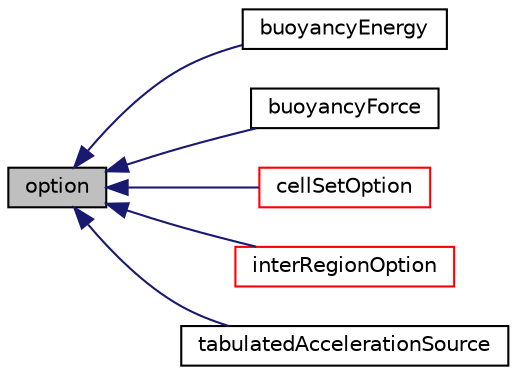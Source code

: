 digraph "option"
{
  bgcolor="transparent";
  edge [fontname="Helvetica",fontsize="10",labelfontname="Helvetica",labelfontsize="10"];
  node [fontname="Helvetica",fontsize="10",shape=record];
  rankdir="LR";
  Node1 [label="option",height=0.2,width=0.4,color="black", fillcolor="grey75", style="filled", fontcolor="black"];
  Node1 -> Node2 [dir="back",color="midnightblue",fontsize="10",style="solid",fontname="Helvetica"];
  Node2 [label="buoyancyEnergy",height=0.2,width=0.4,color="black",URL="$a00166.html",tooltip="Calculates and applies the buoyancy energy source rho*(U&g) to the energy equation. "];
  Node1 -> Node3 [dir="back",color="midnightblue",fontsize="10",style="solid",fontname="Helvetica"];
  Node3 [label="buoyancyForce",height=0.2,width=0.4,color="black",URL="$a00167.html",tooltip="Calculates and applies the buoyancy force rho*g to the momentum equation corresponding to the specifi..."];
  Node1 -> Node4 [dir="back",color="midnightblue",fontsize="10",style="solid",fontname="Helvetica"];
  Node4 [label="cellSetOption",height=0.2,width=0.4,color="red",URL="$a00224.html",tooltip="Cell-set options abtract base class. Provides a base set of controls, e.g.: "];
  Node1 -> Node5 [dir="back",color="midnightblue",fontsize="10",style="solid",fontname="Helvetica"];
  Node5 [label="interRegionOption",height=0.2,width=0.4,color="red",URL="$a01182.html",tooltip="Base class for inter-region exchange. "];
  Node1 -> Node6 [dir="back",color="midnightblue",fontsize="10",style="solid",fontname="Helvetica"];
  Node6 [label="tabulatedAccelerationSource",height=0.2,width=0.4,color="black",URL="$a02630.html",tooltip="Solid-body 6-DoF acceleration source. "];
}
